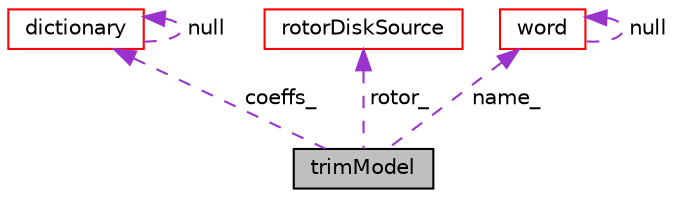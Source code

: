 digraph "trimModel"
{
  bgcolor="transparent";
  edge [fontname="Helvetica",fontsize="10",labelfontname="Helvetica",labelfontsize="10"];
  node [fontname="Helvetica",fontsize="10",shape=record];
  Node3 [label="trimModel",height=0.2,width=0.4,color="black", fillcolor="grey75", style="filled", fontcolor="black"];
  Node4 -> Node3 [dir="back",color="darkorchid3",fontsize="10",style="dashed",label=" coeffs_" ,fontname="Helvetica"];
  Node4 [label="dictionary",height=0.2,width=0.4,color="red",URL="$a27129.html",tooltip="A list of keyword definitions, which are a keyword followed by any number of values (e..."];
  Node4 -> Node4 [dir="back",color="darkorchid3",fontsize="10",style="dashed",label=" null" ,fontname="Helvetica"];
  Node9 -> Node3 [dir="back",color="darkorchid3",fontsize="10",style="dashed",label=" rotor_" ,fontname="Helvetica"];
  Node9 [label="rotorDiskSource",height=0.2,width=0.4,color="red",URL="$a24629.html",tooltip="Rotor disk source. "];
  Node25 -> Node3 [dir="back",color="darkorchid3",fontsize="10",style="dashed",label=" name_" ,fontname="Helvetica"];
  Node25 [label="word",height=0.2,width=0.4,color="red",URL="$a29565.html",tooltip="A class for handling words, derived from string. "];
  Node25 -> Node25 [dir="back",color="darkorchid3",fontsize="10",style="dashed",label=" null" ,fontname="Helvetica"];
}
